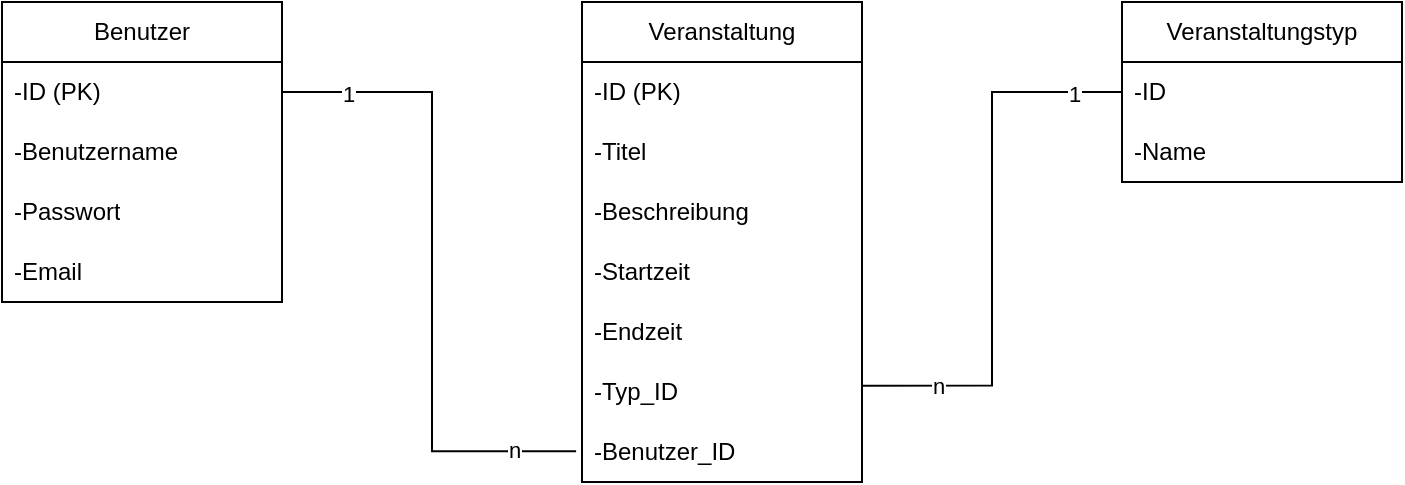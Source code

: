 <mxfile version="24.0.4" type="device">
  <diagram name="Seite-1" id="NpvPVOcEEgycyZWjcsZb">
    <mxGraphModel dx="1079" dy="456" grid="1" gridSize="10" guides="1" tooltips="1" connect="1" arrows="1" fold="1" page="1" pageScale="1" pageWidth="827" pageHeight="1169" math="0" shadow="0">
      <root>
        <mxCell id="0" />
        <mxCell id="1" parent="0" />
        <mxCell id="VvqyqQ-8tgAPjeecc8BJ-9" value="Benutzer" style="swimlane;fontStyle=0;childLayout=stackLayout;horizontal=1;startSize=30;horizontalStack=0;resizeParent=1;resizeParentMax=0;resizeLast=0;collapsible=1;marginBottom=0;whiteSpace=wrap;html=1;" vertex="1" parent="1">
          <mxGeometry x="40" y="390" width="140" height="150" as="geometry" />
        </mxCell>
        <mxCell id="VvqyqQ-8tgAPjeecc8BJ-10" value="-ID (PK)" style="text;strokeColor=none;fillColor=none;align=left;verticalAlign=middle;spacingLeft=4;spacingRight=4;overflow=hidden;points=[[0,0.5],[1,0.5]];portConstraint=eastwest;rotatable=0;whiteSpace=wrap;html=1;" vertex="1" parent="VvqyqQ-8tgAPjeecc8BJ-9">
          <mxGeometry y="30" width="140" height="30" as="geometry" />
        </mxCell>
        <mxCell id="VvqyqQ-8tgAPjeecc8BJ-11" value="-Benutzername&amp;nbsp;" style="text;strokeColor=none;fillColor=none;align=left;verticalAlign=middle;spacingLeft=4;spacingRight=4;overflow=hidden;points=[[0,0.5],[1,0.5]];portConstraint=eastwest;rotatable=0;whiteSpace=wrap;html=1;" vertex="1" parent="VvqyqQ-8tgAPjeecc8BJ-9">
          <mxGeometry y="60" width="140" height="30" as="geometry" />
        </mxCell>
        <mxCell id="VvqyqQ-8tgAPjeecc8BJ-12" value="-Passwort" style="text;strokeColor=none;fillColor=none;align=left;verticalAlign=middle;spacingLeft=4;spacingRight=4;overflow=hidden;points=[[0,0.5],[1,0.5]];portConstraint=eastwest;rotatable=0;whiteSpace=wrap;html=1;" vertex="1" parent="VvqyqQ-8tgAPjeecc8BJ-9">
          <mxGeometry y="90" width="140" height="30" as="geometry" />
        </mxCell>
        <mxCell id="VvqyqQ-8tgAPjeecc8BJ-13" value="-Email" style="text;strokeColor=none;fillColor=none;align=left;verticalAlign=middle;spacingLeft=4;spacingRight=4;overflow=hidden;points=[[0,0.5],[1,0.5]];portConstraint=eastwest;rotatable=0;whiteSpace=wrap;html=1;" vertex="1" parent="VvqyqQ-8tgAPjeecc8BJ-9">
          <mxGeometry y="120" width="140" height="30" as="geometry" />
        </mxCell>
        <mxCell id="VvqyqQ-8tgAPjeecc8BJ-14" value="Veranstaltung" style="swimlane;fontStyle=0;childLayout=stackLayout;horizontal=1;startSize=30;horizontalStack=0;resizeParent=1;resizeParentMax=0;resizeLast=0;collapsible=1;marginBottom=0;whiteSpace=wrap;html=1;" vertex="1" parent="1">
          <mxGeometry x="330" y="390" width="140" height="240" as="geometry" />
        </mxCell>
        <mxCell id="VvqyqQ-8tgAPjeecc8BJ-15" value="-ID (PK)" style="text;strokeColor=none;fillColor=none;align=left;verticalAlign=middle;spacingLeft=4;spacingRight=4;overflow=hidden;points=[[0,0.5],[1,0.5]];portConstraint=eastwest;rotatable=0;whiteSpace=wrap;html=1;" vertex="1" parent="VvqyqQ-8tgAPjeecc8BJ-14">
          <mxGeometry y="30" width="140" height="30" as="geometry" />
        </mxCell>
        <mxCell id="VvqyqQ-8tgAPjeecc8BJ-16" value="-Titel" style="text;strokeColor=none;fillColor=none;align=left;verticalAlign=middle;spacingLeft=4;spacingRight=4;overflow=hidden;points=[[0,0.5],[1,0.5]];portConstraint=eastwest;rotatable=0;whiteSpace=wrap;html=1;" vertex="1" parent="VvqyqQ-8tgAPjeecc8BJ-14">
          <mxGeometry y="60" width="140" height="30" as="geometry" />
        </mxCell>
        <mxCell id="VvqyqQ-8tgAPjeecc8BJ-17" value="-Beschreibung" style="text;strokeColor=none;fillColor=none;align=left;verticalAlign=middle;spacingLeft=4;spacingRight=4;overflow=hidden;points=[[0,0.5],[1,0.5]];portConstraint=eastwest;rotatable=0;whiteSpace=wrap;html=1;" vertex="1" parent="VvqyqQ-8tgAPjeecc8BJ-14">
          <mxGeometry y="90" width="140" height="30" as="geometry" />
        </mxCell>
        <mxCell id="VvqyqQ-8tgAPjeecc8BJ-18" value="-Startzeit" style="text;strokeColor=none;fillColor=none;align=left;verticalAlign=middle;spacingLeft=4;spacingRight=4;overflow=hidden;points=[[0,0.5],[1,0.5]];portConstraint=eastwest;rotatable=0;whiteSpace=wrap;html=1;" vertex="1" parent="VvqyqQ-8tgAPjeecc8BJ-14">
          <mxGeometry y="120" width="140" height="30" as="geometry" />
        </mxCell>
        <mxCell id="VvqyqQ-8tgAPjeecc8BJ-20" value="-Endzeit" style="text;strokeColor=none;fillColor=none;align=left;verticalAlign=middle;spacingLeft=4;spacingRight=4;overflow=hidden;points=[[0,0.5],[1,0.5]];portConstraint=eastwest;rotatable=0;whiteSpace=wrap;html=1;" vertex="1" parent="VvqyqQ-8tgAPjeecc8BJ-14">
          <mxGeometry y="150" width="140" height="30" as="geometry" />
        </mxCell>
        <mxCell id="VvqyqQ-8tgAPjeecc8BJ-21" value="-Typ_ID" style="text;strokeColor=none;fillColor=none;align=left;verticalAlign=middle;spacingLeft=4;spacingRight=4;overflow=hidden;points=[[0,0.5],[1,0.5]];portConstraint=eastwest;rotatable=0;whiteSpace=wrap;html=1;" vertex="1" parent="VvqyqQ-8tgAPjeecc8BJ-14">
          <mxGeometry y="180" width="140" height="30" as="geometry" />
        </mxCell>
        <mxCell id="VvqyqQ-8tgAPjeecc8BJ-38" value="-Benutzer_ID" style="text;strokeColor=none;fillColor=none;align=left;verticalAlign=middle;spacingLeft=4;spacingRight=4;overflow=hidden;points=[[0,0.5],[1,0.5]];portConstraint=eastwest;rotatable=0;whiteSpace=wrap;html=1;" vertex="1" parent="VvqyqQ-8tgAPjeecc8BJ-14">
          <mxGeometry y="210" width="140" height="30" as="geometry" />
        </mxCell>
        <mxCell id="VvqyqQ-8tgAPjeecc8BJ-23" value="Veranstaltungstyp" style="swimlane;fontStyle=0;childLayout=stackLayout;horizontal=1;startSize=30;horizontalStack=0;resizeParent=1;resizeParentMax=0;resizeLast=0;collapsible=1;marginBottom=0;whiteSpace=wrap;html=1;" vertex="1" parent="1">
          <mxGeometry x="600" y="390" width="140" height="90" as="geometry" />
        </mxCell>
        <mxCell id="VvqyqQ-8tgAPjeecc8BJ-24" value="-ID" style="text;strokeColor=none;fillColor=none;align=left;verticalAlign=middle;spacingLeft=4;spacingRight=4;overflow=hidden;points=[[0,0.5],[1,0.5]];portConstraint=eastwest;rotatable=0;whiteSpace=wrap;html=1;" vertex="1" parent="VvqyqQ-8tgAPjeecc8BJ-23">
          <mxGeometry y="30" width="140" height="30" as="geometry" />
        </mxCell>
        <mxCell id="VvqyqQ-8tgAPjeecc8BJ-25" value="-Name" style="text;strokeColor=none;fillColor=none;align=left;verticalAlign=middle;spacingLeft=4;spacingRight=4;overflow=hidden;points=[[0,0.5],[1,0.5]];portConstraint=eastwest;rotatable=0;whiteSpace=wrap;html=1;" vertex="1" parent="VvqyqQ-8tgAPjeecc8BJ-23">
          <mxGeometry y="60" width="140" height="30" as="geometry" />
        </mxCell>
        <mxCell id="VvqyqQ-8tgAPjeecc8BJ-32" value="" style="endArrow=none;html=1;rounded=0;entryX=0;entryY=0.5;entryDx=0;entryDy=0;exitX=0.997;exitY=0.394;exitDx=0;exitDy=0;exitPerimeter=0;edgeStyle=orthogonalEdgeStyle;" edge="1" parent="1" source="VvqyqQ-8tgAPjeecc8BJ-21" target="VvqyqQ-8tgAPjeecc8BJ-24">
          <mxGeometry width="50" height="50" relative="1" as="geometry">
            <mxPoint x="400" y="570" as="sourcePoint" />
            <mxPoint x="450" y="520" as="targetPoint" />
          </mxGeometry>
        </mxCell>
        <mxCell id="VvqyqQ-8tgAPjeecc8BJ-35" value="1" style="edgeLabel;html=1;align=center;verticalAlign=middle;resizable=0;points=[];" vertex="1" connectable="0" parent="VvqyqQ-8tgAPjeecc8BJ-32">
          <mxGeometry x="0.826" y="-1" relative="1" as="geometry">
            <mxPoint as="offset" />
          </mxGeometry>
        </mxCell>
        <mxCell id="VvqyqQ-8tgAPjeecc8BJ-36" value="n" style="edgeLabel;html=1;align=center;verticalAlign=middle;resizable=0;points=[];" vertex="1" connectable="0" parent="VvqyqQ-8tgAPjeecc8BJ-32">
          <mxGeometry x="-0.725" relative="1" as="geometry">
            <mxPoint as="offset" />
          </mxGeometry>
        </mxCell>
        <mxCell id="VvqyqQ-8tgAPjeecc8BJ-37" value="" style="endArrow=none;html=1;rounded=0;exitX=1;exitY=0.5;exitDx=0;exitDy=0;entryX=-0.021;entryY=0.486;entryDx=0;entryDy=0;entryPerimeter=0;edgeStyle=orthogonalEdgeStyle;" edge="1" parent="1" source="VvqyqQ-8tgAPjeecc8BJ-10" target="VvqyqQ-8tgAPjeecc8BJ-38">
          <mxGeometry width="50" height="50" relative="1" as="geometry">
            <mxPoint x="230" y="410" as="sourcePoint" />
            <mxPoint x="280" y="360" as="targetPoint" />
          </mxGeometry>
        </mxCell>
        <mxCell id="VvqyqQ-8tgAPjeecc8BJ-39" value="1" style="edgeLabel;html=1;align=center;verticalAlign=middle;resizable=0;points=[];" vertex="1" connectable="0" parent="VvqyqQ-8tgAPjeecc8BJ-37">
          <mxGeometry x="-0.798" y="-1" relative="1" as="geometry">
            <mxPoint as="offset" />
          </mxGeometry>
        </mxCell>
        <mxCell id="VvqyqQ-8tgAPjeecc8BJ-40" value="n" style="edgeLabel;html=1;align=center;verticalAlign=middle;resizable=0;points=[];" vertex="1" connectable="0" parent="VvqyqQ-8tgAPjeecc8BJ-37">
          <mxGeometry x="0.809" y="1" relative="1" as="geometry">
            <mxPoint as="offset" />
          </mxGeometry>
        </mxCell>
      </root>
    </mxGraphModel>
  </diagram>
</mxfile>
